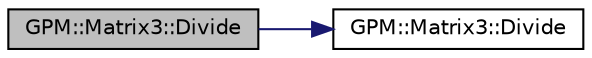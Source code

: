 digraph "GPM::Matrix3::Divide"
{
 // INTERACTIVE_SVG=YES
 // LATEX_PDF_SIZE
  edge [fontname="Helvetica",fontsize="10",labelfontname="Helvetica",labelfontsize="10"];
  node [fontname="Helvetica",fontsize="10",shape=record];
  rankdir="LR";
  Node77 [label="GPM::Matrix3::Divide",height=0.2,width=0.4,color="black", fillcolor="grey75", style="filled", fontcolor="black",tooltip="Divide matrix p_left by scalar."];
  Node77 -> Node78 [color="midnightblue",fontsize="10",style="solid",fontname="Helvetica"];
  Node78 [label="GPM::Matrix3::Divide",height=0.2,width=0.4,color="black", fillcolor="white", style="filled",URL="$struct_g_p_m_1_1_matrix3.html#a67d3a94d0a13d313eac264abe3f43f46",tooltip="Divide elements by scalar."];
}
